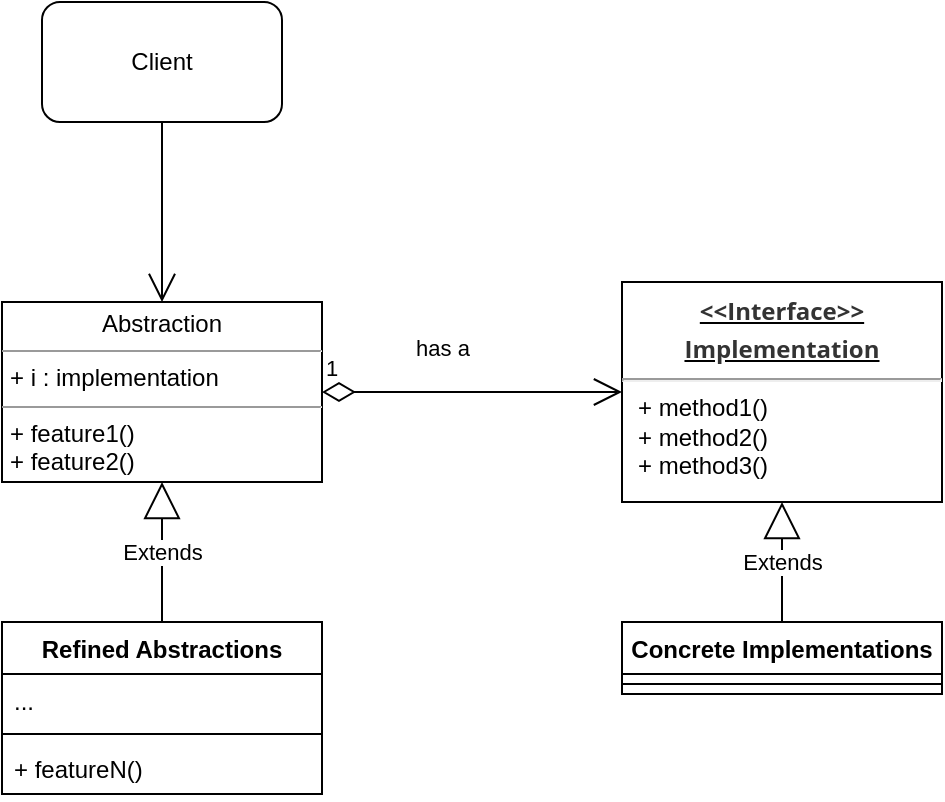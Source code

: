 <mxfile version="14.7.3" type="github">
  <diagram id="JdfJnwlV55ol5751ifI3" name="Page-1">
    <mxGraphModel dx="1038" dy="519" grid="1" gridSize="10" guides="1" tooltips="1" connect="1" arrows="1" fold="1" page="1" pageScale="1" pageWidth="850" pageHeight="1100" math="0" shadow="0">
      <root>
        <mxCell id="0" />
        <mxCell id="1" parent="0" />
        <mxCell id="pTXZTHl9L7OJU9qLczYP-1" value="&lt;div&gt;Client&lt;/div&gt;" style="rounded=1;whiteSpace=wrap;html=1;" vertex="1" parent="1">
          <mxGeometry x="180" y="120" width="120" height="60" as="geometry" />
        </mxCell>
        <mxCell id="pTXZTHl9L7OJU9qLczYP-3" value="" style="endArrow=open;endFill=1;endSize=12;html=1;exitX=0.5;exitY=1;exitDx=0;exitDy=0;entryX=0.5;entryY=0;entryDx=0;entryDy=0;" edge="1" parent="1" source="pTXZTHl9L7OJU9qLczYP-1" target="pTXZTHl9L7OJU9qLczYP-8">
          <mxGeometry width="160" relative="1" as="geometry">
            <mxPoint x="250" y="200" as="sourcePoint" />
            <mxPoint x="410" y="200" as="targetPoint" />
          </mxGeometry>
        </mxCell>
        <mxCell id="pTXZTHl9L7OJU9qLczYP-8" value="&lt;p style=&quot;margin: 0px ; margin-top: 4px ; text-align: center&quot;&gt;Abstraction&lt;/p&gt;&lt;hr size=&quot;1&quot;&gt;&lt;p style=&quot;margin: 0px ; margin-left: 4px&quot;&gt;+ i : implementation&lt;br&gt;&lt;/p&gt;&lt;hr size=&quot;1&quot;&gt;&lt;p style=&quot;margin: 0px ; margin-left: 4px&quot;&gt;+ feature1()&lt;/p&gt;&lt;p style=&quot;margin: 0px ; margin-left: 4px&quot;&gt;+ feature2()&lt;/p&gt;" style="verticalAlign=top;align=left;overflow=fill;fontSize=12;fontFamily=Helvetica;html=1;" vertex="1" parent="1">
          <mxGeometry x="160" y="270" width="160" height="90" as="geometry" />
        </mxCell>
        <mxCell id="pTXZTHl9L7OJU9qLczYP-10" value="&lt;p style=&quot;margin: 4px 0px 0px ; text-align: center ; text-decoration: underline ; font-size: 16px&quot;&gt;&lt;font size=&quot;1&quot;&gt;&lt;b&gt;&lt;span style=&quot;color: rgb(51 , 51 , 51) ; font-family: &amp;#34;open sans&amp;#34; , &amp;#34;clear sans&amp;#34; , &amp;#34;helvetica neue&amp;#34; , &amp;#34;helvetica&amp;#34; , &amp;#34;arial&amp;#34; , sans-serif ; font-size: 12px ; font-style: normal ; letter-spacing: normal ; text-align: left ; text-indent: 0px ; text-transform: none ; word-spacing: 0px ; background-color: rgb(255 , 255 , 255) ; display: inline ; float: none&quot;&gt;&amp;lt;&amp;lt;Interface&amp;gt;&amp;gt;&lt;br&gt;Implementation&lt;/span&gt;&lt;/b&gt;&lt;/font&gt;&lt;/p&gt;&lt;hr&gt;&lt;p style=&quot;margin: 0px ; margin-left: 8px&quot;&gt;+ method1()&lt;br&gt;+ method2()&lt;/p&gt;&lt;p style=&quot;margin: 0px ; margin-left: 8px&quot;&gt;+ method3()&lt;br&gt;&lt;/p&gt;" style="verticalAlign=top;align=left;overflow=fill;fontSize=12;fontFamily=Helvetica;html=1;" vertex="1" parent="1">
          <mxGeometry x="470" y="260" width="160" height="110" as="geometry" />
        </mxCell>
        <mxCell id="pTXZTHl9L7OJU9qLczYP-11" value="Concrete Implementations" style="swimlane;fontStyle=1;align=center;verticalAlign=top;childLayout=stackLayout;horizontal=1;startSize=26;horizontalStack=0;resizeParent=1;resizeParentMax=0;resizeLast=0;collapsible=1;marginBottom=0;" vertex="1" parent="1">
          <mxGeometry x="470" y="430" width="160" height="36" as="geometry" />
        </mxCell>
        <mxCell id="pTXZTHl9L7OJU9qLczYP-13" value="" style="line;strokeWidth=1;fillColor=none;align=left;verticalAlign=middle;spacingTop=-1;spacingLeft=3;spacingRight=3;rotatable=0;labelPosition=right;points=[];portConstraint=eastwest;" vertex="1" parent="pTXZTHl9L7OJU9qLczYP-11">
          <mxGeometry y="26" width="160" height="10" as="geometry" />
        </mxCell>
        <mxCell id="pTXZTHl9L7OJU9qLczYP-15" value="Refined Abstractions" style="swimlane;fontStyle=1;align=center;verticalAlign=top;childLayout=stackLayout;horizontal=1;startSize=26;horizontalStack=0;resizeParent=1;resizeParentMax=0;resizeLast=0;collapsible=1;marginBottom=0;" vertex="1" parent="1">
          <mxGeometry x="160" y="430" width="160" height="86" as="geometry" />
        </mxCell>
        <mxCell id="pTXZTHl9L7OJU9qLczYP-16" value="..." style="text;strokeColor=none;fillColor=none;align=left;verticalAlign=top;spacingLeft=4;spacingRight=4;overflow=hidden;rotatable=0;points=[[0,0.5],[1,0.5]];portConstraint=eastwest;" vertex="1" parent="pTXZTHl9L7OJU9qLczYP-15">
          <mxGeometry y="26" width="160" height="26" as="geometry" />
        </mxCell>
        <mxCell id="pTXZTHl9L7OJU9qLczYP-17" value="" style="line;strokeWidth=1;fillColor=none;align=left;verticalAlign=middle;spacingTop=-1;spacingLeft=3;spacingRight=3;rotatable=0;labelPosition=right;points=[];portConstraint=eastwest;" vertex="1" parent="pTXZTHl9L7OJU9qLczYP-15">
          <mxGeometry y="52" width="160" height="8" as="geometry" />
        </mxCell>
        <mxCell id="pTXZTHl9L7OJU9qLczYP-18" value="+ featureN()" style="text;strokeColor=none;fillColor=none;align=left;verticalAlign=top;spacingLeft=4;spacingRight=4;overflow=hidden;rotatable=0;points=[[0,0.5],[1,0.5]];portConstraint=eastwest;" vertex="1" parent="pTXZTHl9L7OJU9qLczYP-15">
          <mxGeometry y="60" width="160" height="26" as="geometry" />
        </mxCell>
        <mxCell id="pTXZTHl9L7OJU9qLczYP-19" value="1" style="endArrow=open;html=1;endSize=12;startArrow=diamondThin;startSize=14;startFill=0;edgeStyle=orthogonalEdgeStyle;align=left;verticalAlign=bottom;entryX=0;entryY=0.5;entryDx=0;entryDy=0;exitX=1;exitY=0.5;exitDx=0;exitDy=0;" edge="1" parent="1" source="pTXZTHl9L7OJU9qLczYP-8" target="pTXZTHl9L7OJU9qLczYP-10">
          <mxGeometry x="-1" y="3" relative="1" as="geometry">
            <mxPoint x="310" y="400" as="sourcePoint" />
            <mxPoint x="470" y="400" as="targetPoint" />
          </mxGeometry>
        </mxCell>
        <mxCell id="pTXZTHl9L7OJU9qLczYP-20" value="&lt;div&gt;has a&lt;/div&gt;&lt;div&gt;&lt;br&gt;&lt;/div&gt;" style="edgeLabel;html=1;align=center;verticalAlign=middle;resizable=0;points=[];" vertex="1" connectable="0" parent="pTXZTHl9L7OJU9qLczYP-19">
          <mxGeometry x="-0.373" y="1" relative="1" as="geometry">
            <mxPoint x="13" y="-14" as="offset" />
          </mxGeometry>
        </mxCell>
        <mxCell id="pTXZTHl9L7OJU9qLczYP-21" value="Extends" style="endArrow=block;endSize=16;endFill=0;html=1;entryX=0.5;entryY=1;entryDx=0;entryDy=0;exitX=0.5;exitY=0;exitDx=0;exitDy=0;" edge="1" parent="1" source="pTXZTHl9L7OJU9qLczYP-15" target="pTXZTHl9L7OJU9qLczYP-8">
          <mxGeometry width="160" relative="1" as="geometry">
            <mxPoint x="160" y="530" as="sourcePoint" />
            <mxPoint x="320" y="530" as="targetPoint" />
          </mxGeometry>
        </mxCell>
        <mxCell id="pTXZTHl9L7OJU9qLczYP-22" value="Extends" style="endArrow=block;endSize=16;endFill=0;html=1;entryX=0.5;entryY=1;entryDx=0;entryDy=0;exitX=0.5;exitY=0;exitDx=0;exitDy=0;" edge="1" parent="1" source="pTXZTHl9L7OJU9qLczYP-11" target="pTXZTHl9L7OJU9qLczYP-10">
          <mxGeometry width="160" relative="1" as="geometry">
            <mxPoint x="530" y="560" as="sourcePoint" />
            <mxPoint x="530" y="490" as="targetPoint" />
          </mxGeometry>
        </mxCell>
      </root>
    </mxGraphModel>
  </diagram>
</mxfile>
